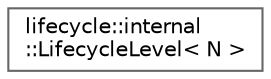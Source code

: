 digraph "Graphical Class Hierarchy"
{
 // LATEX_PDF_SIZE
  bgcolor="transparent";
  edge [fontname=Helvetica,fontsize=10,labelfontname=Helvetica,labelfontsize=10];
  node [fontname=Helvetica,fontsize=10,shape=box,height=0.2,width=0.4];
  rankdir="LR";
  Node0 [id="Node000000",label="lifecycle::internal\l::LifecycleLevel\< N \>",height=0.2,width=0.4,color="grey40", fillcolor="white", style="filled",URL="$dd/d31/structlifecycle_1_1internal_1_1LifecycleLevel.html",tooltip=" "];
}
